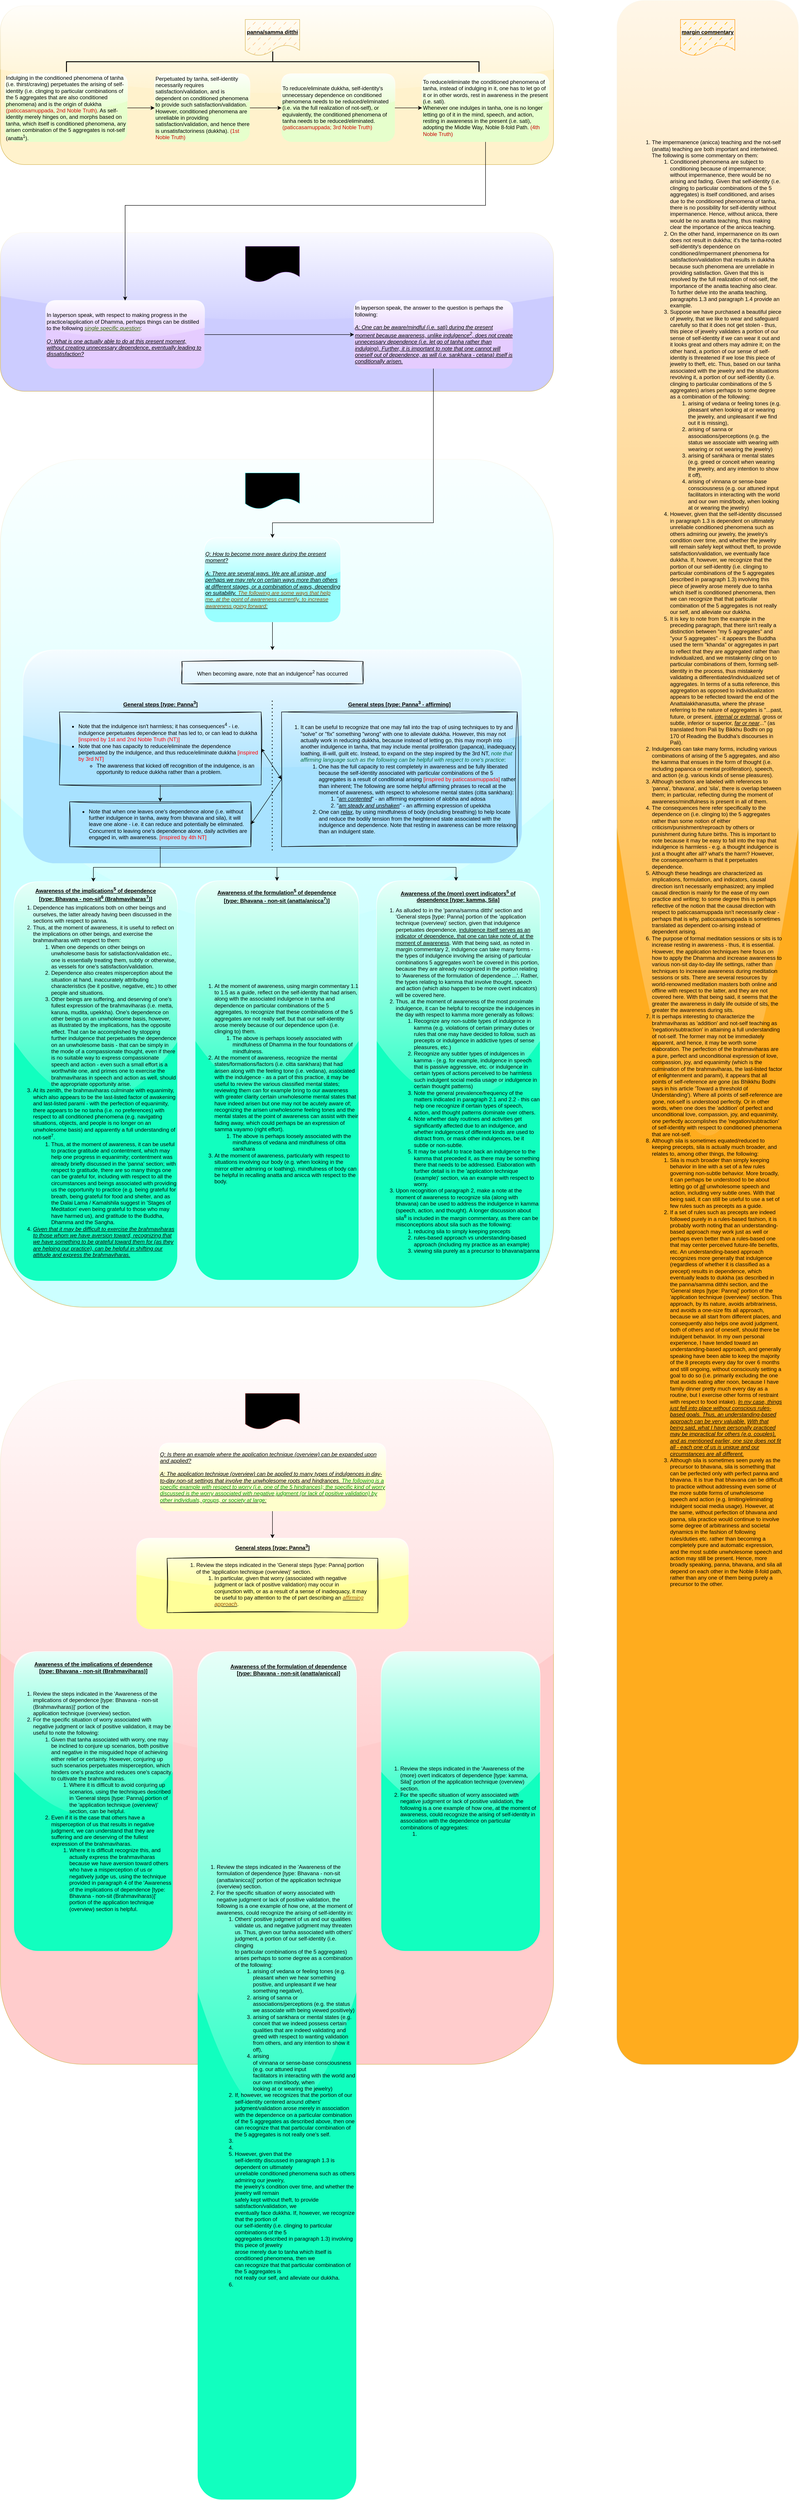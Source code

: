 <mxfile version="26.0.16">
  <diagram name="Page-1" id="TuVlbN-ZKWJk66FvhOgv">
    <mxGraphModel dx="1346" dy="781" grid="1" gridSize="10" guides="1" tooltips="1" connect="1" arrows="1" fold="1" page="1" pageScale="1" pageWidth="1100" pageHeight="850" math="0" shadow="0">
      <root>
        <mxCell id="0" />
        <mxCell id="1" parent="0" />
        <mxCell id="vZPkmDc1HkCrlw_ce-yA-17" value="" style="group;fillColor=#fff2cc;strokeColor=#d6b656;rounded=1;glass=1;shadow=0;container=0;" parent="1" vertex="1" connectable="0">
          <mxGeometry y="50" width="1220" height="350" as="geometry" />
        </mxCell>
        <mxCell id="dFAU1SVFYO0GLhLQqhiY-29" value="" style="strokeWidth=2;html=1;shape=mxgraph.flowchart.annotation_2;align=left;labelPosition=right;pointerEvents=1;rotation=90;" parent="1" vertex="1">
          <mxGeometry x="578.13" y="-281.87" width="45" height="910" as="geometry" />
        </mxCell>
        <mxCell id="dFAU1SVFYO0GLhLQqhiY-46" value="&lt;b&gt;&lt;u&gt;panna/samma ditthi&lt;/u&gt;&lt;/b&gt;" style="shape=document;whiteSpace=wrap;html=1;boundedLbl=1;fillColor=#FFCC99;gradientColor=none;strokeColor=#d6b656;shadow=0;fillStyle=dashed;" parent="1" vertex="1">
          <mxGeometry x="540" y="80" width="120" height="80" as="geometry" />
        </mxCell>
        <mxCell id="dFAU1SVFYO0GLhLQqhiY-47" value="" style="group;fillColor=#CCCCFF;strokeColor=#d6b656;rounded=1;glass=1;shadow=0;container=0;" parent="1" vertex="1" connectable="0">
          <mxGeometry y="550" width="1220" height="350" as="geometry" />
        </mxCell>
        <mxCell id="dFAU1SVFYO0GLhLQqhiY-51" value="&lt;div&gt;&lt;b&gt;&lt;u&gt;application (overview)&lt;/u&gt;&lt;/b&gt;&lt;/div&gt;" style="shape=document;whiteSpace=wrap;html=1;boundedLbl=1;fillColor=light-dark(#E5CCFF,#5E3206);gradientColor=none;strokeColor=light-dark(#CC99FF,#6D5100);shadow=0;fillStyle=dashed;" parent="1" vertex="1">
          <mxGeometry x="540" y="580" width="120" height="80" as="geometry" />
        </mxCell>
        <mxCell id="dFAU1SVFYO0GLhLQqhiY-60" style="edgeStyle=orthogonalEdgeStyle;rounded=0;orthogonalLoop=1;jettySize=auto;html=1;entryX=0;entryY=0.5;entryDx=0;entryDy=0;" parent="1" source="dFAU1SVFYO0GLhLQqhiY-52" target="dFAU1SVFYO0GLhLQqhiY-53" edge="1">
          <mxGeometry relative="1" as="geometry" />
        </mxCell>
        <mxCell id="dFAU1SVFYO0GLhLQqhiY-52" value="&lt;div&gt;In layperson speak, with respect to making progress in the practice/application of Dhamma, perhaps things can be distilled to the following &lt;span style=&quot;color: rgb(51, 102, 0);&quot;&gt;&lt;u&gt;&lt;i&gt;single specific question&lt;/i&gt;&lt;/u&gt;&lt;/span&gt;: &lt;br&gt;&lt;/div&gt;&lt;div&gt;&lt;br&gt;&lt;/div&gt;&lt;u&gt;&lt;i&gt;Q: What is one actually able to do at this present moment, without creating unnecessary dependence, eventually leading to dissatisfaction?&lt;/i&gt;&lt;/u&gt;" style="rounded=1;whiteSpace=wrap;html=1;align=left;fillColor=light-dark(#E5CCFF,var(--ge-dark-color, #121212));glass=1;dashed=1;dashPattern=12 12;strokeColor=none;" parent="1" vertex="1">
          <mxGeometry x="100" y="700" width="350" height="150" as="geometry" />
        </mxCell>
        <mxCell id="dFAU1SVFYO0GLhLQqhiY-53" value="&lt;div&gt;In layperson speak, the answer to the question is perhaps the following: &lt;br&gt;&lt;/div&gt;&lt;div&gt;&lt;br&gt;&lt;/div&gt;&lt;u&gt;&lt;i&gt;A: One can be aware/mindful (i.e. sati) during the present moment because awareness, unlike indulgence&lt;sup&gt;2&lt;/sup&gt;, does not create unnecessary dependence (i.e. let go of tanha rather than indulging). Further, it is important to note that one cannot will oneself out of dependence, as will (i.e. sankhara - cetana) itself is conditionally arisen. &lt;br&gt;&lt;/i&gt;&lt;/u&gt;" style="rounded=1;whiteSpace=wrap;html=1;align=left;fillColor=light-dark(#E5CCFF,var(--ge-dark-color, #121212));glass=1;dashed=1;dashPattern=12 12;strokeColor=none;" parent="1" vertex="1">
          <mxGeometry x="780" y="700" width="350" height="150" as="geometry" />
        </mxCell>
        <mxCell id="dFAU1SVFYO0GLhLQqhiY-114" value="&#xa;&#xa;&#xa;&#xa;&#xa;&#xa;&#xa;&#xa;&#xa;" style="group;fillColor=#FFAC1E;strokeColor=#d6b656;rounded=1;glass=1;shadow=0;container=0;align=left;whiteSpace=wrap;" parent="1" vertex="1" connectable="0">
          <mxGeometry x="1360" y="38" width="400" height="4552" as="geometry" />
        </mxCell>
        <mxCell id="dFAU1SVFYO0GLhLQqhiY-115" value="&lt;b&gt;&lt;u&gt;margin commentary&lt;/u&gt;&lt;/b&gt;" style="shape=document;whiteSpace=wrap;html=1;boundedLbl=1;fillColor=#FFBC05;gradientColor=none;strokeColor=#FF9307;shadow=0;fillStyle=dashed;" parent="1" vertex="1">
          <mxGeometry x="1500" y="80" width="120" height="80" as="geometry" />
        </mxCell>
        <mxCell id="dFAU1SVFYO0GLhLQqhiY-116" value="&lt;ol&gt;&lt;li&gt;The impermanence (anicca) teaching and the not-self (anatta) teaching are both important and intertwined. The following is some commentary on them:&lt;/li&gt;&lt;ol&gt;&lt;li&gt;Conditioned phenomena are subject to conditioning because of impermanence; without impermanence, there would be no arising and fading. Given that self-identity (i.e. clinging to particular combinations of the 5 aggregates) is itself conditioned, and arises due to the conditioned phenomena of tanha, there is no possibility for self-identity without impermanence. Hence, without anicca, there would be no anatta teaching, thus making clear the importance of the anicca teaching.&amp;nbsp;&lt;/li&gt;&lt;li&gt;On the other hand, impermanence on its own does not result in dukkha; it&#39;s the tanha-rooted self-identity&#39;s dependence on conditioned/impermanent phenomena for satisfaction/validation that results in dukkha because such phenomena are unreliable in providing satisfaction. Given that this is resolved by the full realization of not-self, the importance of the anatta teaching also clear. To further delve into the anatta teaching, paragraphs 1.3 and paragraph 1.4 provide an example.&lt;/li&gt;&lt;li&gt;Suppose we have purchased a beautiful piece of jewelry, that we like to wear and safeguard carefully so that it does not get stolen - thus, this piece of jewelry validates a portion of our sense of self-identity if we can wear it out and it looks great and others may admire it; on the other hand, a portion of our sense of self-identity is threatened if we lose this piece of jewelry to theft, etc. Thus, based on our tanha associated with the jewelry and the situations revolving it, a portion of our self-identity (i.e. clinging to particular combinations of the 5 aggregates) arises perhaps to some degree as a combination of the following:&amp;nbsp;&lt;/li&gt;&lt;ol&gt;&lt;li&gt;arising of vedana or feeling tones (e.g. pleasant when looking at or wearing the jewelry, and unpleasant if we find out it is missing),&amp;nbsp;&lt;/li&gt;&lt;li&gt;arising of sanna or associations/perceptions (e.g. the status we associate with wearing with wearing or not wearing the jewelry)&lt;/li&gt;&lt;li&gt;arising of sankhara or mental states (e.g. greed or conceit when wearing the jewelry, and any intention to show it off),&amp;nbsp;&lt;/li&gt;&lt;li&gt;arising of vinnana or sense-base consciousness (e.g. our attuned input facilitators in interacting with the world and our own mind/body, when looking at or wearing the jewelry)&amp;nbsp;&lt;/li&gt;&lt;/ol&gt;&lt;li&gt;However, given that the self-identity discussed in paragraph 1.3 is dependent on ultimately unreliable conditioned phenomena such as others admiring our jewelry, the jewelry&#39;s condition over time, and whether the jewelry will remain safely kept without theft, to provide satisfaction/validation, we eventually face dukkha. If, however, we recognize that the portion of our self-identity (i.e. clinging to particular combinations of the 5 aggregates described in paragraph 1.3) involving this piece of jewelry arose merely due to tanha which itself is conditioned phenomena, then we can recognize that that particular combination of the 5 aggregates is not really our self, and alleviate our dukkha. &lt;br&gt;&lt;/li&gt;&lt;li&gt;It is key to note from the example in the preceding paragraph, that there isn&#39;t really a distinction between &quot;my 5 aggregates&quot; and &quot;your 5 aggregates&quot; - it appears the Buddha used the term &quot;khanda&quot; or aggregates in part to reflect that they are aggregated rather than individualized, and we mistakenly cling on to particular combinations of them, forming self-identity in the process, thus mistakenly validating a differentiated/individualized set of aggregates. In terms of a sutta reference, this aggregation as opposed to individualization appears to be reflected toward the end of the Anattalakkhanasutta, where the phrase referring to the nature of aggregates is &quot;...past, future, or present, &lt;u&gt;&lt;i&gt;internal or external&lt;/i&gt;&lt;/u&gt;, gross or subtle, inferior or superior, &lt;u&gt;&lt;i&gt;far or near&lt;/i&gt;&lt;/u&gt;...&quot; (as translated from Pali by Bikkhu Bodhi on pg 170 of Reading the Buddha&#39;s discourses in Pali).&amp;nbsp; &lt;span style=&quot;color: rgb(255, 51, 51);&quot;&gt;&lt;br&gt;&lt;/span&gt;&lt;/li&gt;&lt;/ol&gt;&lt;li&gt;Indulgences can take many forms, including various combinations of arising of the 5 aggregates, and also the kamma that ensues in the form of thought (i.e. including papanca or mental proliferation), speech, and action (e.g. various kinds of sense pleasures). &amp;nbsp; &lt;br&gt;&lt;/li&gt;&lt;li&gt;Although sections are labeled with references to &#39;panna&#39;, &#39;bhavana&#39;, and &#39;sila&#39;, there is overlap between them; in particular, reflecting during the moment of awareness/mindfulness is present in all of them. &lt;br&gt;&lt;/li&gt;&lt;li&gt;The consequences here refer specifically to the dependence on (i.e. clinging to) the 5 aggregates rather than some notion of either criticism/punishment/reproach by others or punishment during future births. This is important to note because it may be easy to fall into the trap that indulgence is harmless - e.g. a thought indulgence is just a thought after all? what&#39;s the harm? However, the consequence/harm is that it perpetuates dependence.&lt;/li&gt;&lt;li&gt;Although these headings are characterized as implications, formulation, and indicators, causal direction isn&#39;t necessarily emphasized; any implied causal direction is mainly for the ease of my own practice and writing; to some degree this is perhaps reflective of the notion that the causal direction with respect to paticcasamuppada isn&#39;t necessarily clear - perhaps that is why,&amp;nbsp;paticcasamuppada is sometimes translated as dependent co-arising instead of dependent arising. &amp;nbsp; &lt;br&gt;&lt;/li&gt;&lt;li&gt;The purpose of formal meditation sessions or sits is to increase resting in awareness - thus, it is essential. However, the application techniques here focus on how to apply the Dhamma and increase awareness to various non-sit day-to-day life settings, rather than techniques to increase awareness during meditation sessions or sits. There are several resources by world-renowned meditation masters both online and offline with respect to the latter, and they are not covered here. With that being said, it seems that the greater the awareness in daily life outside of sits, the greater the awareness during sits.&lt;/li&gt;&lt;li&gt;It is perhaps interesting to characterize the brahmaviharas as &#39;addition&#39; and not-self teaching as &#39;negation/subtraction&#39; in attaining a full understanding of not-self. The former may not be immediately apparent, and hence, it may be worth some elaboration. The perfection of the brahmaviharas are a pure, perfect and unconditional expression of love, compassion, joy, and equanimity (which is the culmination of the brahmaviharas, the last-listed factor of enlightenment and parami), it appears that all points of self-reference are gone (as Bhikkhu Bodhi says in his article &#39;Toward a threshold of Understanding&#39;). Where all points of self-reference are gone, not-self is understood perfectly. Or in other words, when one does the &#39;addition&#39; of perfect and unconditional love, compassion, joy, and equanimity, one perfectly accomplishes the &#39;negation/subtraction&#39; of self-identity with respect to conditioned phenomena that are not-self.&lt;/li&gt;&lt;li&gt;Although sila is sometimes equated/reduced to keeping precepts, sila is actually much broader, and relates to, among other things, the following:&lt;/li&gt;&lt;ol&gt;&lt;li&gt;Sila is much broader than simply keeping behavior in line with a set of a few rules governing non-subtle behavior. More broadly, it can perhaps be understood to be about letting go of &lt;u&gt;&lt;i&gt;all&lt;/i&gt;&lt;/u&gt; unwholesome speech and action, including very subtle ones. With that being said, it can still be useful to use a set of few rules such as precepts as a guide.&lt;/li&gt;&lt;li&gt;If a set of rules such as precepts are indeed followed purely in a rules-based fashion, it is probably worth noting that an understanding-based approach may work just as well or perhaps even better than a rules-based one that may center perceived future-life benefits, etc. An understanding-based approach recognizes more generally that indulgence (regardless of whether it is classified as a precept) results in dependence, which eventually leads to dukkha (as described in the panna/samma dithhi section, and the &#39;General steps [type: Panna]&#39; portion of the &#39;application technique (overview)&#39; section. This approach, by its nature, avoids arbitrariness, and avoids a one-size fits all approach, because we all start from different places, and consequently also helps one avoid judgment, both of others and of oneself, should there be indulgent behavior. In my own personal experience, I have tended toward an understanding-based approach, and generally speaking have been able to keep the majority of the 8 precepts&amp;nbsp;every day for over 6 months and still ongoing, without consciously setting a goal to do so (i.e. primarily excluding the one that avoids eating after noon, because I have family dinner pretty much every day as a routine, but I exercise other forms of restraint with respect to food intake). &lt;u&gt;&lt;i&gt;In my case, things just fell into place without conscious rules-based goals. Thus, an understanding-based approach can be very valuable.&lt;/i&gt;&lt;/u&gt; &lt;u&gt;&lt;i&gt;With that being said, what I have personally practiced may be impractical for others (e.g. couples), and as mentioned earlier, one size does not fit all - each one of us is unique and our circumstances are all different.&lt;/i&gt;&lt;/u&gt; &lt;br&gt;&lt;/li&gt;&lt;li&gt;Although sila is sometimes seen purely as the precursor to bhavana, sila is something that can be perfected only with perfect panna and bhavana. It is true that bhavana can be difficult to practice without addressing even some of the more subtle forms of unwholesome speech and action (e.g. limiting/eliminating indulgent social media usage). However, at the same, without perfection of bhavana and panna, sila practice would continue to involve some degree of arbitrariness and societal dynamics in the fashion of following rules/duties etc. rather than becoming a completely pure and automatic expression, and the most subtle unwholesome speech and action may still be present. Hence, more broadly speaking, panna, bhavana, and sila all depend on each other in the Noble 8-fold path, rather than any one of them being purely a precursor to the other.&lt;/li&gt;&lt;/ol&gt;&lt;/ol&gt;" style="text;html=1;align=left;verticalAlign=middle;whiteSpace=wrap;rounded=0;" parent="1" vertex="1">
          <mxGeometry x="1395" y="171" width="330" height="3539" as="geometry" />
        </mxCell>
        <mxCell id="dFAU1SVFYO0GLhLQqhiY-117" value="" style="group" parent="1" vertex="1" connectable="0">
          <mxGeometry y="1050" width="1220" height="1870" as="geometry" />
        </mxCell>
        <mxCell id="dFAU1SVFYO0GLhLQqhiY-61" value="" style="group;fillColor=#CCFFFF;strokeColor=#d6b656;rounded=1;glass=1;shadow=0;container=0;" parent="dFAU1SVFYO0GLhLQqhiY-117" vertex="1" connectable="0">
          <mxGeometry width="1220" height="1870.0" as="geometry" />
        </mxCell>
        <mxCell id="dFAU1SVFYO0GLhLQqhiY-62" value="&lt;div&gt;&lt;b&gt;&lt;u&gt;application technique (overview)&lt;/u&gt;&lt;/b&gt;&lt;/div&gt;" style="shape=document;whiteSpace=wrap;html=1;boundedLbl=1;fillColor=light-dark(#99FFFF,#5E3206);gradientColor=none;strokeColor=light-dark(#66FFFF,#6D5100);shadow=0;fillStyle=dashed;" parent="dFAU1SVFYO0GLhLQqhiY-117" vertex="1">
          <mxGeometry x="540" y="30" width="120" height="80" as="geometry" />
        </mxCell>
        <mxCell id="dFAU1SVFYO0GLhLQqhiY-76" value="&lt;div&gt;&lt;u&gt;&lt;i&gt;Q: How to become more aware during the present moment?&lt;/i&gt;&lt;/u&gt;&lt;/div&gt;&lt;div&gt;&lt;br&gt;&lt;/div&gt;&lt;u&gt;&lt;i&gt;A: There are several ways. We are all unique, and perhaps we may rely on certain ways more than others at different stages, or a combination of ways, depending on suitability. &lt;span style=&quot;color: rgb(153, 76, 0);&quot;&gt;The following are some ways that help me, at the point of awareness currently, to increase awareness going forward:&lt;/span&gt;&lt;/i&gt;&lt;/u&gt;" style="rounded=1;whiteSpace=wrap;html=1;align=left;fillColor=light-dark(#99FFFF,var(--ge-dark-color, #121212));glass=1;dashed=1;dashPattern=12 12;strokeColor=none;" parent="dFAU1SVFYO0GLhLQqhiY-117" vertex="1">
          <mxGeometry x="450" y="173.377" width="300" height="185.762" as="geometry" />
        </mxCell>
        <mxCell id="dFAU1SVFYO0GLhLQqhiY-108" value="" style="group" parent="dFAU1SVFYO0GLhLQqhiY-117" vertex="1" connectable="0">
          <mxGeometry x="430" y="930" width="360" height="880" as="geometry" />
        </mxCell>
        <mxCell id="dFAU1SVFYO0GLhLQqhiY-109" value="&lt;div&gt;&lt;br&gt;&lt;ol&gt;&lt;li&gt;At the moment of awareness, using margin commentary 1.1 to 1.5 as a guide, reflect on the self-identity that had arisen, along with the associated indulgence in tanha and dependence on particular combinations of the 5 aggregates, to recognize that these combinations of the 5 aggregates are not really self, but that our self-identity arose merely because of our dependence upon (i.e. clinging to) them.&lt;/li&gt;&lt;ol&gt;&lt;li&gt;The above is perhaps loosely associated with mindfulness of Dhamma in the four foundations of mindfulness.&lt;/li&gt;&lt;/ol&gt;&lt;li&gt;At the moment of awareness, recognize the mental states/formations/factors (i.e. citta sankhara) that had arisen along with the feeling tone (i.e. vedana), associated with the indulgence - as a part of this practice, it may be useful to review the various classified mental states; reviewing them can for example bring to our awareness with greater clarity certain unwholesome mental states that have indeed arisen but one may not be acutely aware of; recognizing the arisen unwholesome feeling tones and the mental states at the point of awareness can assist with their fading away, which could perhaps be an expression of samma vayamo (right effort).&amp;nbsp;&lt;/li&gt;&lt;ol&gt;&lt;li&gt;The above is perhaps loosely associated with the mindfulness of vedana and mindfulness of citta sankhara&lt;/li&gt;&lt;/ol&gt;&lt;li&gt;At the moment of awareness, particularly with respect to situations involving our body (e.g. when looking in the mirror either admiring or loathing), mindfulness of body can be helpful in recalling anatta and anicca with respect to the body.&lt;/li&gt;&lt;/ol&gt;&lt;/div&gt;" style="rounded=1;whiteSpace=wrap;html=1;align=left;fillColor=light-dark(#11FFBF,var(--ge-dark-color, #121212));glass=1;dashed=1;dashPattern=12 12;strokeColor=none;" parent="dFAU1SVFYO0GLhLQqhiY-108" vertex="1">
          <mxGeometry width="360.0" height="880" as="geometry" />
        </mxCell>
        <mxCell id="dFAU1SVFYO0GLhLQqhiY-110" value="&lt;div align=&quot;center&quot;&gt;&lt;b&gt;&lt;u&gt;Awareness of the formulation&lt;sup&gt;5&lt;/sup&gt; of dependence&lt;/u&gt;&lt;/b&gt;&lt;/div&gt;&lt;div align=&quot;center&quot;&gt;&lt;b&gt;&lt;u&gt;[&lt;i&gt;type&lt;/i&gt;: Bhavana - non-sit (anatta/anicca&lt;sup&gt;7&lt;/sup&gt;)]&lt;/u&gt;&lt;/b&gt;&lt;/div&gt;" style="text;html=1;align=center;verticalAlign=middle;whiteSpace=wrap;rounded=0;" parent="dFAU1SVFYO0GLhLQqhiY-108" vertex="1">
          <mxGeometry x="43.418" width="273.155" height="66.0" as="geometry" />
        </mxCell>
        <mxCell id="dFAU1SVFYO0GLhLQqhiY-98" style="edgeStyle=orthogonalEdgeStyle;rounded=0;orthogonalLoop=1;jettySize=auto;html=1;entryX=0.5;entryY=0;entryDx=0;entryDy=0;" parent="dFAU1SVFYO0GLhLQqhiY-117" source="dFAU1SVFYO0GLhLQqhiY-76" target="dFAU1SVFYO0GLhLQqhiY-81" edge="1">
          <mxGeometry relative="1" as="geometry" />
        </mxCell>
        <mxCell id="dFAU1SVFYO0GLhLQqhiY-81" value="&lt;div&gt;&lt;br&gt;&lt;/div&gt;&lt;div&gt;&lt;br&gt;&lt;/div&gt;&lt;div align=&quot;center&quot;&gt;&lt;br&gt;&lt;/div&gt;&lt;div&gt;&lt;br&gt;&lt;/div&gt;&lt;div&gt;&lt;br&gt;&lt;/div&gt;" style="rounded=1;whiteSpace=wrap;html=1;align=left;fillColor=light-dark(#A8E2FF,var(--ge-dark-color, #121212));glass=1;dashed=1;dashPattern=12 12;strokeColor=none;" parent="dFAU1SVFYO0GLhLQqhiY-117" vertex="1">
          <mxGeometry x="50" y="421.06" width="1100" height="470" as="geometry" />
        </mxCell>
        <mxCell id="dFAU1SVFYO0GLhLQqhiY-93" value="&lt;div align=&quot;center&quot;&gt;When becoming aware, note that an indulgence&lt;sup&gt;2&lt;/sup&gt; has occurred&lt;/div&gt;" style="rounded=0;whiteSpace=wrap;html=1;fillColor=none;gradientColor=none;glass=0;sketch=1;curveFitting=1;jiggle=2;align=center;" parent="dFAU1SVFYO0GLhLQqhiY-117" vertex="1">
          <mxGeometry x="400" y="445.828" width="400" height="49.536" as="geometry" />
        </mxCell>
        <mxCell id="dFAU1SVFYO0GLhLQqhiY-151" style="edgeStyle=orthogonalEdgeStyle;rounded=0;orthogonalLoop=1;jettySize=auto;html=1;" parent="dFAU1SVFYO0GLhLQqhiY-117" source="dFAU1SVFYO0GLhLQqhiY-94" target="dFAU1SVFYO0GLhLQqhiY-84" edge="1">
          <mxGeometry relative="1" as="geometry">
            <Array as="points">
              <mxPoint x="353" y="900" />
              <mxPoint x="205" y="900" />
            </Array>
          </mxGeometry>
        </mxCell>
        <mxCell id="dFAU1SVFYO0GLhLQqhiY-159" style="edgeStyle=orthogonalEdgeStyle;rounded=0;orthogonalLoop=1;jettySize=auto;html=1;" parent="dFAU1SVFYO0GLhLQqhiY-117" source="dFAU1SVFYO0GLhLQqhiY-94" target="dFAU1SVFYO0GLhLQqhiY-109" edge="1">
          <mxGeometry relative="1" as="geometry">
            <Array as="points">
              <mxPoint x="353" y="900" />
              <mxPoint x="610" y="900" />
            </Array>
          </mxGeometry>
        </mxCell>
        <mxCell id="R_Yq7bSZIYQy-dywGom7-4" style="edgeStyle=orthogonalEdgeStyle;rounded=0;orthogonalLoop=1;jettySize=auto;html=1;exitX=0.5;exitY=1;exitDx=0;exitDy=0;" edge="1" parent="dFAU1SVFYO0GLhLQqhiY-117" source="dFAU1SVFYO0GLhLQqhiY-94" target="R_Yq7bSZIYQy-dywGom7-2">
          <mxGeometry relative="1" as="geometry">
            <Array as="points">
              <mxPoint x="353" y="900" />
              <mxPoint x="1005" y="900" />
            </Array>
          </mxGeometry>
        </mxCell>
        <mxCell id="dFAU1SVFYO0GLhLQqhiY-94" value="&lt;div align=&quot;left&quot;&gt;&lt;ul&gt;&lt;li&gt;Note that when one leaves one&#39;s dependence alone (i.e. without further indulgence in tanha, away from bhavana and sila), it will leave one alone - i.e. it can reduce and potentially be eliminated. Concurrent to leaving one&#39;s dependence alone, daily activities are engaged in, with awareness. &lt;span style=&quot;color: rgb(255, 0, 0);&quot;&gt;[inspired by 4th NT]&lt;/span&gt;&lt;/li&gt;&lt;/ul&gt;&lt;/div&gt;" style="rounded=0;whiteSpace=wrap;html=1;align=left;fillColor=none;sketch=1;curveFitting=1;jiggle=2;" parent="dFAU1SVFYO0GLhLQqhiY-117" vertex="1">
          <mxGeometry x="152.5" y="755.43" width="400" height="99.073" as="geometry" />
        </mxCell>
        <mxCell id="dFAU1SVFYO0GLhLQqhiY-97" value="&lt;u&gt;&lt;b&gt;General steps [&lt;i&gt;type&lt;/i&gt;: &lt;/b&gt;&lt;/u&gt;&lt;u&gt;&lt;b&gt;Panna&lt;sup&gt;3&lt;/sup&gt;] &lt;/b&gt;&lt;/u&gt;" style="text;html=1;align=center;verticalAlign=middle;whiteSpace=wrap;rounded=0;" parent="dFAU1SVFYO0GLhLQqhiY-117" vertex="1">
          <mxGeometry x="222.5" y="520.132" width="260" height="37.152" as="geometry" />
        </mxCell>
        <mxCell id="dFAU1SVFYO0GLhLQqhiY-147" value="" style="edgeStyle=orthogonalEdgeStyle;rounded=0;orthogonalLoop=1;jettySize=auto;html=1;" parent="dFAU1SVFYO0GLhLQqhiY-117" source="dFAU1SVFYO0GLhLQqhiY-144" target="dFAU1SVFYO0GLhLQqhiY-94" edge="1">
          <mxGeometry relative="1" as="geometry" />
        </mxCell>
        <mxCell id="dFAU1SVFYO0GLhLQqhiY-144" value="&lt;ul&gt;&lt;li&gt;Note that the indulgence isn&#39;t harmless; it has consequences&lt;sup&gt;4&lt;/sup&gt; - i.e. indulgence perpetuates dependence that has led to, or can lead to dukkha &lt;span style=&quot;color: rgb(255, 0, 0);&quot;&gt;[inspired by 1st and 2nd Noble Truth (NT)]&lt;/span&gt; &lt;/li&gt;&lt;li&gt;Note that one has capacity to reduce/eliminate the dependence perpetuated by the indulgence, and thus reduce/eliminate dukkha &lt;span style=&quot;color: rgb(255, 0, 0);&quot;&gt;[inspired by 3rd NT]&lt;/span&gt;&lt;/li&gt;&lt;ul&gt;&lt;li&gt;&lt;span style=&quot;color: rgb(255, 0, 0);&quot;&gt;&lt;/span&gt;The awareness that kicked off recognition of the indulgence, is an opportunity to reduce dukkha rather than a problem.&lt;/li&gt;&lt;/ul&gt;&lt;/ul&gt;" style="rounded=0;whiteSpace=wrap;html=1;fillColor=none;gradientColor=none;glass=0;sketch=1;curveFitting=1;jiggle=2;align=left;" parent="dFAU1SVFYO0GLhLQqhiY-117" vertex="1">
          <mxGeometry x="130" y="557.285" width="445" height="160.993" as="geometry" />
        </mxCell>
        <mxCell id="dFAU1SVFYO0GLhLQqhiY-145" value="" style="endArrow=none;dashed=1;html=1;dashPattern=1 3;strokeWidth=2;rounded=0;" parent="dFAU1SVFYO0GLhLQqhiY-117" edge="1">
          <mxGeometry width="50" height="50" relative="1" as="geometry">
            <mxPoint x="599.5" y="532.517" as="sourcePoint" />
            <mxPoint x="599.5" y="866.887" as="targetPoint" />
          </mxGeometry>
        </mxCell>
        <mxCell id="dFAU1SVFYO0GLhLQqhiY-148" value="&lt;u&gt;&lt;b&gt;General steps [&lt;i&gt;type&lt;/i&gt;: &lt;/b&gt;&lt;/u&gt;&lt;u&gt;&lt;b&gt;Panna&lt;sup&gt;3&lt;/sup&gt; - affirming] &lt;/b&gt;&lt;/u&gt;" style="text;html=1;align=center;verticalAlign=middle;whiteSpace=wrap;rounded=0;" parent="dFAU1SVFYO0GLhLQqhiY-117" vertex="1">
          <mxGeometry x="750" y="520.132" width="260" height="37.152" as="geometry" />
        </mxCell>
        <mxCell id="dFAU1SVFYO0GLhLQqhiY-149" value="&lt;ol&gt;&lt;li&gt;It can be useful to recognize that one may fall into the trap of using techniques to try and &quot;solve&quot; or &quot;fix&quot; something &quot;wrong&quot; with one to alleviate dukkha. However, this may not actually work in reducing dukkha, because instead of letting go, this may morph into another indulgence in tanha, that may include mental proliferation (papanca), inadequacy, loathing, ill-will, guilt etc. Instead, to expand on the step inspired by the 3rd NT, &lt;span style=&quot;color: rgb(0, 102, 51);&quot;&gt;&lt;i&gt;note that affirming language such as the following can be helpful with respect to one&#39;s practice&lt;/i&gt;&lt;/span&gt;:&lt;/li&gt;&lt;ol&gt;&lt;li&gt;One has the full capacity to rest completely in awareness and be fully liberated because the self-identity associated with particular combinations of the 5 aggregates is a result of conditional arising &lt;span style=&quot;color: rgb(255, 0, 0);&quot;&gt;[inspired by paticcasamuppada]&lt;/span&gt; rather than inherent; The following are some helpful affirming phrases to recall at the moment of awareness, with respect to wholesome mental states (citta sankhara):&lt;/li&gt;&lt;ol&gt;&lt;li&gt;&quot;&lt;u&gt;&lt;i&gt;am contented&lt;/i&gt;&lt;/u&gt;&quot; - an affirming expression of alobha and adosa&lt;/li&gt;&lt;li&gt;&quot;&lt;u&gt;&lt;i&gt;am steady and unshaken&lt;/i&gt;&lt;/u&gt;&quot; - an affirming expression of upekkha&lt;/li&gt;&lt;/ol&gt;&lt;li&gt;One can &lt;u&gt;&lt;i&gt;relax&lt;/i&gt;&lt;/u&gt;, by using mindfulness of body (including breathing) to help locate and reduce the bodily tension from the heightened state associated with the indulgence and dependence. Note that resting in awareness can be more relaxing than an indulgent state.&lt;/li&gt;&lt;/ol&gt;&lt;/ol&gt;" style="rounded=0;whiteSpace=wrap;html=1;align=left;fillColor=none;sketch=1;curveFitting=1;jiggle=2;" parent="dFAU1SVFYO0GLhLQqhiY-117" vertex="1">
          <mxGeometry x="620" y="557.285" width="520" height="297.219" as="geometry" />
        </mxCell>
        <mxCell id="dFAU1SVFYO0GLhLQqhiY-154" value="" style="endArrow=classic;startArrow=classic;html=1;rounded=0;exitX=1;exitY=0.5;exitDx=0;exitDy=0;entryX=0;entryY=0.5;entryDx=0;entryDy=0;" parent="dFAU1SVFYO0GLhLQqhiY-117" source="dFAU1SVFYO0GLhLQqhiY-144" target="dFAU1SVFYO0GLhLQqhiY-149" edge="1">
          <mxGeometry width="50" height="50" relative="1" as="geometry">
            <mxPoint x="630" y="804.967" as="sourcePoint" />
            <mxPoint x="680" y="743.046" as="targetPoint" />
          </mxGeometry>
        </mxCell>
        <mxCell id="dFAU1SVFYO0GLhLQqhiY-157" value="" style="endArrow=classic;html=1;rounded=0;entryX=1;entryY=0.5;entryDx=0;entryDy=0;exitX=0;exitY=0.5;exitDx=0;exitDy=0;" parent="dFAU1SVFYO0GLhLQqhiY-117" source="dFAU1SVFYO0GLhLQqhiY-149" target="dFAU1SVFYO0GLhLQqhiY-94" edge="1">
          <mxGeometry width="50" height="50" relative="1" as="geometry">
            <mxPoint x="630" y="804.967" as="sourcePoint" />
            <mxPoint x="680" y="743.046" as="targetPoint" />
          </mxGeometry>
        </mxCell>
        <mxCell id="dFAU1SVFYO0GLhLQqhiY-84" value="&lt;div&gt;&lt;ol&gt;&lt;li&gt;Dependence has implications both on other beings and ourselves, the latter already having been discussed in the sections with respect to panna. &lt;br&gt;&lt;/li&gt;&lt;li&gt;Thus, at the moment of awareness, it is useful to reflect on the implications on other beings, and exercise the brahmaviharas with respect to them:&lt;/li&gt;&lt;ol&gt;&lt;li&gt;When one depends on other beings on unwholesome basis for satisfaction/validation etc., one is essentially treating them, subtly or otherwise, as vessels for one&#39;s satisfaction/validation.&lt;/li&gt;&lt;li&gt;Dependence also creates misperception about the situation at hand, inaccurately attributing characteristics (be it positive, negative, etc.) to other people and situations.&lt;/li&gt;&lt;li&gt;Other beings are suffering, and deserving of one&#39;s fullest expression of the brahmaviharas (i.e. metta, karuna, mudita, upekkha). One&#39;s dependence on other beings on an unwholesome basis, however, as illustrated by the implications, has the opposite effect. That can be accomplished by stopping further indulgence that perpetuates the dependence on an unwholesome basis - that can be simply in the mode of a compassionate thought, even if there is no suitable way to express compassionate speech and action - even such a small effort is a worthwhile one, and primes one to exercise the brahmaviharas in speech and action as well, should the appropriate opportunity arise.&lt;/li&gt;&lt;/ol&gt;&lt;li&gt;At its zenith, the brahmaviharas culminate with equanimity, which also appears to be the last-listed factor of awakening and last-listed parami - with the perfection of equanimity, there appears to be no tanha (i.e. no preferences) with respect to all conditioned phenomena (e.g. navigating situations, objects, and people is no longer on an unwholesome basis) and apparently a full understanding of not-self&lt;sup&gt;7&lt;/sup&gt;.&amp;nbsp;&lt;/li&gt;&lt;ol&gt;&lt;li&gt;Thus, at the moment of awareness, it can be useful to practice gratitude and contentment, which may help one progress in equanimity; contentment was already briefly discussed in the &#39;panna&#39; section; with respect to gratitude, there are so many things one can be grateful for, including with respect to all the circumstances and beings associated with providing us the opportunity to practice (e.g. being grateful for &lt;br&gt;breath, being grateful for food and shelter, and as the Dalai Lama / Kamalshila suggest in &#39;Stages of Meditation&#39; even being grateful to those who may have harmed us), and gratitude to the Buddha, Dhamma and the Sangha.&lt;/li&gt;&lt;/ol&gt;&lt;li&gt;&lt;u&gt;&lt;i&gt;Given that it may be difficult to exercise the brahmaviharas to those whom we have aversion toward, recognizing that we have something to be grateful toward them for (as they are helping our practice), can be helpful in shifting our attitude and express the brahmaviharas.&lt;/i&gt;&lt;/u&gt; &lt;br&gt;&lt;/li&gt;&lt;/ol&gt;&lt;/div&gt;" style="rounded=1;whiteSpace=wrap;html=1;align=left;fillColor=light-dark(#11FFBF,var(--ge-dark-color, #121212));glass=1;dashed=1;dashPattern=12 12;strokeColor=none;" parent="dFAU1SVFYO0GLhLQqhiY-117" vertex="1">
          <mxGeometry x="30" y="932" width="360" height="880" as="geometry" />
        </mxCell>
        <mxCell id="dFAU1SVFYO0GLhLQqhiY-105" value="&lt;div align=&quot;center&quot;&gt;&lt;b&gt;&lt;u&gt;Awareness of the implications&lt;sup&gt;5&lt;/sup&gt; of dependence&lt;/u&gt;&lt;/b&gt;&lt;/div&gt;&lt;div align=&quot;center&quot;&gt;&lt;b&gt;&lt;u&gt;[&lt;i&gt;type&lt;/i&gt;: Bhavana - non-sit&lt;sup&gt;6&lt;/sup&gt; (Brahmaviharas&lt;sup&gt;7&lt;/sup&gt;)]&lt;/u&gt;&lt;/b&gt;&lt;/div&gt;" style="text;html=1;align=center;verticalAlign=middle;whiteSpace=wrap;rounded=0;" parent="dFAU1SVFYO0GLhLQqhiY-117" vertex="1">
          <mxGeometry x="57.81" y="928.807" width="304.38" height="61.193" as="geometry" />
        </mxCell>
        <mxCell id="R_Yq7bSZIYQy-dywGom7-1" value="" style="group" vertex="1" connectable="0" parent="dFAU1SVFYO0GLhLQqhiY-117">
          <mxGeometry x="830" y="930" width="360" height="880" as="geometry" />
        </mxCell>
        <mxCell id="R_Yq7bSZIYQy-dywGom7-2" value="&lt;ol&gt;&lt;li&gt;As alluded to in the &#39;panna/samma ditthi&#39; section and &#39;General steps [type: Panna] portion of the &#39;application technique (overview)&#39; section, given that indulgence perpetuates dependence, &lt;u&gt;indulgence itself serves as an indicator of dependence, that one can take note of, at the moment of awareness&lt;/u&gt;. With that being said, as noted in margin commentary 2, indulgence can take many forms - the types of indulgence involving the arising of particular combinations 5 aggregates won&#39;t be covered in this portion, because they are already recognized in the portion relating to &#39;Awareness of the formulation of dependence ...&#39;. Rather, the types relating to kamma that involve thought, speech and action (which also happen to be more overt indicators) will be covered here.&lt;/li&gt;&lt;li&gt;Thus, at the moment of awareness of the most proximate indulgence, it can be helpful to recognize the indulgences in the day with respect to kamma more generally as follows:&lt;/li&gt;&lt;ol&gt;&lt;li&gt;Recognize any non-subtle types of indulgence in kamma (e.g. violations of certain primary duties or rules that one may have decided to follow, such as precepts or indulgence in addictive types of sense pleasures, etc.)&lt;/li&gt;&lt;li&gt;Recognize any subtler types of indulgences in kamma - (e.g. for example, indulgence in speech that is passive aggressive, etc. or indulgence in certain types of actions perceived to be harmless such indulgent social media usage or indulgence in certain thought patterns) &lt;br&gt;&lt;/li&gt;&lt;li&gt;Note the general prevalence/frequency of the matters indicated in paragraph 2.1 and 2.2 - this can help one recognize if certain types of speech, action, and thought patterns dominate over others.&lt;/li&gt;&lt;li&gt;Note whether daily routines and activities get significantly affected due to an indulgence, and whether indulgences of different kinds are used to distract from, or mask other indulgences, be it subtle or non-subtle.&amp;nbsp; &lt;br&gt;&lt;/li&gt;&lt;li&gt;It may be useful to trace back an indulgence to the kamma that preceded it, as there may be something there that needs to be addressed. Elaboration with further detail is in the &#39;application technique (example)&#39; section, via an example with respect to worry. &lt;br&gt;&lt;/li&gt;&lt;/ol&gt;&lt;li&gt;Upon recognition of paragraph 2, make a note at the moment of awareness to recognize sila (along with bhavana) can be used to address the indulgence in kamma (speech, action, and thought). A longer discussion about sila&lt;sup&gt;8&lt;/sup&gt; is included in the margin commentary, as there can be misconceptions about sila such as the following:&lt;/li&gt;&lt;ol&gt;&lt;li&gt;reducing sila to simply keeping precepts&lt;/li&gt;&lt;li&gt;rules-based approach vs understanding-based approach (including my practice as an example)&lt;/li&gt;&lt;li&gt;viewing sila purely as a precursor to bhavana/panna&lt;/li&gt;&lt;/ol&gt;&lt;/ol&gt;" style="rounded=1;whiteSpace=wrap;html=1;align=left;fillColor=light-dark(#11FFBF,var(--ge-dark-color, #121212));glass=1;dashed=1;dashPattern=12 12;strokeColor=none;" vertex="1" parent="R_Yq7bSZIYQy-dywGom7-1">
          <mxGeometry width="360.0" height="880" as="geometry" />
        </mxCell>
        <mxCell id="R_Yq7bSZIYQy-dywGom7-3" value="&lt;div align=&quot;center&quot;&gt;&lt;b&gt;&lt;u&gt;Awareness of the (more) overt indicators&lt;sup&gt;5&lt;/sup&gt; of dependence [&lt;i&gt;type&lt;/i&gt;: kamma, Sila] &lt;br&gt;&lt;/u&gt;&lt;/b&gt;&lt;/div&gt;" style="text;html=1;align=center;verticalAlign=middle;whiteSpace=wrap;rounded=0;" vertex="1" parent="R_Yq7bSZIYQy-dywGom7-1">
          <mxGeometry x="43.418" width="273.155" height="66.0" as="geometry" />
        </mxCell>
        <mxCell id="dFAU1SVFYO0GLhLQqhiY-118" value="" style="group;fillColor=none;glass=1;shadow=0;" parent="1" vertex="1" connectable="0">
          <mxGeometry y="3080" width="1220" height="2470" as="geometry" />
        </mxCell>
        <mxCell id="dFAU1SVFYO0GLhLQqhiY-119" value="" style="group;fillColor=#FFCCCC;strokeColor=#d6b656;rounded=1;glass=1;shadow=0;container=0;" parent="dFAU1SVFYO0GLhLQqhiY-118" vertex="1" connectable="0">
          <mxGeometry width="1220" height="1510" as="geometry" />
        </mxCell>
        <mxCell id="dFAU1SVFYO0GLhLQqhiY-120" value="&lt;div&gt;&lt;b&gt;&lt;u&gt;application technique (example)&lt;/u&gt;&lt;/b&gt;&lt;/div&gt;" style="shape=document;whiteSpace=wrap;html=1;boundedLbl=1;fillColor=light-dark(#FFCCCC,#5E3206);gradientColor=none;strokeColor=light-dark(#FF9999,#6D5100);shadow=0;fillStyle=dashed;" parent="dFAU1SVFYO0GLhLQqhiY-118" vertex="1">
          <mxGeometry x="540" y="30" width="120" height="80" as="geometry" />
        </mxCell>
        <mxCell id="dFAU1SVFYO0GLhLQqhiY-121" value="&lt;div&gt;&lt;u&gt;&lt;i&gt;Q: Is there an example where the application technique (overview) can be expanded upon and applied? &lt;br&gt;&lt;/i&gt;&lt;/u&gt;&lt;/div&gt;&lt;div&gt;&lt;br&gt;&lt;/div&gt;&lt;u&gt;&lt;i&gt;A: The application technique (overview) can be applied to m&lt;/i&gt;&lt;/u&gt;&lt;u&gt;&lt;i&gt;any types of indulgences in day-to-day non-sit settings&lt;/i&gt;&lt;/u&gt;&lt;u&gt;&lt;i&gt; that involve the unwholesome roots and hindrances. &lt;/i&gt;&lt;/u&gt;&lt;u&gt;&lt;i&gt;&lt;span style=&quot;color: rgb(0, 153, 0);&quot;&gt;The following is a specific example with respect to worry (i.e. one of the 5 hindrances); the specific kind of worry discussed is the worry associated with negative judgment (or lack of positive validation) by &lt;br&gt;other individuals, groups, or society at large:&lt;/span&gt;&lt;/i&gt;&lt;/u&gt;" style="rounded=1;whiteSpace=wrap;html=1;align=left;fillColor=light-dark(#FFFFCC,var(--ge-dark-color, #121212));glass=1;dashed=1;dashPattern=12 12;strokeColor=none;" parent="dFAU1SVFYO0GLhLQqhiY-118" vertex="1">
          <mxGeometry x="350" y="140" width="500" height="150" as="geometry" />
        </mxCell>
        <mxCell id="dFAU1SVFYO0GLhLQqhiY-128" value="" style="group" parent="dFAU1SVFYO0GLhLQqhiY-118" vertex="1" connectable="0">
          <mxGeometry x="30" y="600" width="350" height="660" as="geometry" />
        </mxCell>
        <mxCell id="dFAU1SVFYO0GLhLQqhiY-129" value="&lt;div&gt;&lt;ol&gt;&lt;li&gt;Review the steps indicated in the &#39;Awareness of the implications of dependence [type: Bhavana - non-sit (Brahmaviharas)]&#39; portion of the &lt;br&gt;application technique (overview) section.&lt;/li&gt;&lt;li&gt;For the specific situation of worry associated with negative judgment or lack of positive validation, it may be useful to note the following:&amp;nbsp;&lt;/li&gt;&lt;ol&gt;&lt;li&gt;Given that tanha associated with worry, one may be inclined to conjure up scenarios, both positive and negative in the misguided hope of achieving either relief or certainty. However, conjuring up such scenarios perpetuates misperception, which hinders one&#39;s practice and reduces one&#39;s capacity to cultivate the brahmaviharas. &lt;br&gt;&lt;/li&gt;&lt;ol&gt;&lt;li&gt;Where it is difficult to avoid conjuring up scenarios, using the techniques described in &#39;General steps [type: Panna] portion of the &#39;application technique (overview)&#39; section, can be helpful.&lt;/li&gt;&lt;/ol&gt;&lt;li&gt;Even if it is the case that others have a misperception of us that results in negative judgment, we can understand that they are suffering and are deserving of the fullest expression of the brahmaviharas.&lt;/li&gt;&lt;ol&gt;&lt;li&gt;Where it is difficult recognize this, and actually express the brahmaviharas because we have aversion toward others who have a misperception of us or negatively judge us, using the technique provided in paragraph 4 of the &#39;Awareness of the implications of dependence [type: Bhavana - non-sit (Brahmaviharas)]&#39; portion of the application technique (overview) section is helpful.&lt;/li&gt;&lt;/ol&gt;&lt;/ol&gt;&lt;/ol&gt;&lt;/div&gt;" style="rounded=1;whiteSpace=wrap;html=1;align=left;fillColor=light-dark(#11FFBF,var(--ge-dark-color, #121212));glass=1;dashed=1;dashPattern=12 12;strokeColor=none;" parent="dFAU1SVFYO0GLhLQqhiY-128" vertex="1">
          <mxGeometry width="350" height="660" as="geometry" />
        </mxCell>
        <mxCell id="dFAU1SVFYO0GLhLQqhiY-130" value="&lt;div align=&quot;center&quot;&gt;&lt;b&gt;&lt;u&gt;Awareness of the implications of dependence&lt;/u&gt;&lt;/b&gt;&lt;/div&gt;&lt;div align=&quot;center&quot;&gt;&lt;b&gt;&lt;u&gt;[&lt;i&gt;type&lt;/i&gt;: Bhavana - non-sit (Brahmaviharas)]&lt;/u&gt;&lt;/b&gt;&lt;/div&gt;" style="text;html=1;align=center;verticalAlign=middle;whiteSpace=wrap;rounded=0;" parent="dFAU1SVFYO0GLhLQqhiY-128" vertex="1">
          <mxGeometry x="29.167" width="291.667" height="70" as="geometry" />
        </mxCell>
        <mxCell id="dFAU1SVFYO0GLhLQqhiY-135" style="edgeStyle=orthogonalEdgeStyle;rounded=0;orthogonalLoop=1;jettySize=auto;html=1;entryX=0.5;entryY=0;entryDx=0;entryDy=0;" parent="dFAU1SVFYO0GLhLQqhiY-118" source="dFAU1SVFYO0GLhLQqhiY-121" target="dFAU1SVFYO0GLhLQqhiY-123" edge="1">
          <mxGeometry relative="1" as="geometry" />
        </mxCell>
        <mxCell id="dFAU1SVFYO0GLhLQqhiY-123" value="&lt;div&gt;&lt;br&gt;&lt;/div&gt;&lt;div&gt;&lt;br&gt;&lt;/div&gt;&lt;div align=&quot;center&quot;&gt;&lt;br&gt;&lt;/div&gt;&lt;div&gt;&lt;br&gt;&lt;/div&gt;&lt;div&gt;&lt;br&gt;&lt;/div&gt;" style="rounded=1;whiteSpace=wrap;html=1;align=left;fillColor=light-dark(#FFFF99,var(--ge-dark-color, #121212));glass=1;dashed=1;dashPattern=12 12;strokeColor=none;" parent="dFAU1SVFYO0GLhLQqhiY-118" vertex="1">
          <mxGeometry x="300" y="350" width="600" height="200" as="geometry" />
        </mxCell>
        <mxCell id="dFAU1SVFYO0GLhLQqhiY-124" value="&lt;div&gt;&lt;br&gt;&lt;/div&gt;" style="rounded=0;whiteSpace=wrap;html=1;fillColor=none;gradientColor=none;glass=0;sketch=1;curveFitting=1;jiggle=2;" parent="dFAU1SVFYO0GLhLQqhiY-118" vertex="1">
          <mxGeometry x="367.5" y="394" width="465" height="120" as="geometry" />
        </mxCell>
        <mxCell id="dFAU1SVFYO0GLhLQqhiY-126" value="&lt;u&gt;&lt;b&gt;General steps [&lt;i&gt;type&lt;/i&gt;: &lt;/b&gt;&lt;/u&gt;&lt;u&gt;&lt;b&gt;Panna&lt;sup&gt;3&lt;/sup&gt;] &lt;/b&gt;&lt;/u&gt;" style="text;html=1;align=center;verticalAlign=middle;whiteSpace=wrap;rounded=0;" parent="dFAU1SVFYO0GLhLQqhiY-118" vertex="1">
          <mxGeometry x="485" y="357.429" width="230" height="22.286" as="geometry" />
        </mxCell>
        <mxCell id="dFAU1SVFYO0GLhLQqhiY-141" value="&lt;div align=&quot;left&quot;&gt;&lt;ol&gt;&lt;li&gt;Review the steps indicated in the &#39;General steps [type: Panna] portion of the &#39;application technique (overview)&#39; section.&lt;/li&gt;&lt;ol&gt;&lt;li&gt;In particular, given that worry (associated with negative judgment or lack of positive validation) may occur in conjunction with, or as a result of a sense of inadequacy, it may be useful to pay attention to the of part describing an &lt;u&gt;&lt;i&gt;&lt;span style=&quot;color: rgb(153, 76, 0);&quot;&gt;affirming approach&lt;/span&gt;&lt;/i&gt;&lt;/u&gt;.&lt;/li&gt;&lt;/ol&gt;&lt;/ol&gt;&lt;/div&gt;" style="text;html=1;align=left;verticalAlign=middle;whiteSpace=wrap;rounded=0;" parent="dFAU1SVFYO0GLhLQqhiY-118" vertex="1">
          <mxGeometry x="390" y="402" width="420" height="100" as="geometry" />
        </mxCell>
        <mxCell id="dFAU1SVFYO0GLhLQqhiY-132" value="&lt;div&gt;&lt;ol&gt;&lt;li&gt;Review the steps indicated in the &#39;Awareness of the formulation of dependence [type: Bhavana - non-sit (anatta/anicca)]&#39; portion of the application technique (overview) section.&lt;/li&gt;&lt;li&gt;For the specific situation of worry associated with negative judgment or lack of positive validation, the following is a one example of how one, at the moment of awareness, could recognize the arising of self-identity in:&amp;nbsp;&lt;/li&gt;&lt;ol&gt;&lt;li&gt;Others&#39; positive judgment of us and our qualities validate us, and negative judgment may threaten us. Thus, given our tanha associated with others&#39; judgment, a portion of our self-identity (i.e. clinging &lt;br&gt;to particular combinations of the 5 aggregates) arises perhaps to some degree as a combination of the following: &lt;br&gt;&lt;/li&gt;&lt;ol&gt;&lt;li&gt;arising of vedana or feeling tones (e.g. pleasant when we hear something positive, and unpleasant if we hear something negative), &lt;br&gt;&lt;/li&gt;&lt;li&gt;arising of sanna or associations/perceptions (e.g. the status we associate with being viewed positively)&lt;/li&gt;&lt;li&gt;arising of sankhara or mental states (e.g. conceit that we indeed possess certain qualities that are indeed validating and greed with respect to wanting validation from others, and any intention to show it off),&lt;/li&gt;&lt;li&gt;arising&lt;br&gt; of vinnana or sense-base consciousness (e.g. our attuned input &lt;br&gt;facilitators in interacting with the world and our own mind/body, when &lt;br&gt;looking at or wearing the jewelry) &lt;br&gt;&lt;/li&gt;&lt;/ol&gt;&lt;li&gt;If, however, we recognizes that the portion of our self-identity centered around others&#39; judgment/validation arose merely in association with the dependence on a particular combination of the 5 aggregates as described above, then one can recognize that that particular combination of the 5 aggregates is not really one&#39;s self.&amp;nbsp; &lt;br&gt;&lt;/li&gt;&lt;li&gt;&amp;nbsp;&lt;/li&gt;&lt;li&gt;&lt;br&gt;&lt;/li&gt;&lt;li&gt;However, given that the&lt;br&gt; self-identity discussed in paragraph 1.3 is dependent on ultimately &lt;br&gt;unreliable conditioned phenomena such as others admiring our jewelry, &lt;br&gt;the jewelry&#39;s condition over time, and whether the jewelry will remain &lt;br&gt;safely kept without theft, to provide satisfaction/validation, we &lt;br&gt;eventually face dukkha. If, however, we recognize that the portion of &lt;br&gt;our self-identity (i.e. clinging to particular combinations of the 5 &lt;br&gt;aggregates described in paragraph 1.3) involving this piece of jewelry &lt;br&gt;arose merely due to tanha which itself is conditioned phenomena, then we&lt;br&gt; can recognize that that particular combination of the 5 aggregates is &lt;br&gt;not really our self, and alleviate our dukkha. &lt;/li&gt;&lt;li&gt;&lt;br&gt;&lt;/li&gt;&lt;/ol&gt;&lt;/ol&gt;&lt;/div&gt;" style="rounded=1;whiteSpace=wrap;html=1;align=left;fillColor=light-dark(#11FFBF,var(--ge-dark-color, #121212));glass=1;dashed=1;dashPattern=12 12;strokeColor=none;" parent="dFAU1SVFYO0GLhLQqhiY-118" vertex="1">
          <mxGeometry x="435" y="600" width="350" height="1870" as="geometry" />
        </mxCell>
        <mxCell id="dFAU1SVFYO0GLhLQqhiY-133" value="&lt;div align=&quot;center&quot;&gt;&lt;b&gt;&lt;u&gt;Awareness of the formulation of dependence&lt;/u&gt;&lt;/b&gt;&lt;/div&gt;&lt;div align=&quot;center&quot;&gt;&lt;b&gt;&lt;u&gt;[&lt;i&gt;type&lt;/i&gt;: Bhavana - non-sit (anatta/anicca)]&lt;/u&gt;&lt;/b&gt;&lt;/div&gt;" style="text;html=1;align=center;verticalAlign=middle;whiteSpace=wrap;rounded=0;" parent="dFAU1SVFYO0GLhLQqhiY-118" vertex="1">
          <mxGeometry x="477.5" y="600" width="315" height="80" as="geometry" />
        </mxCell>
        <mxCell id="R_Yq7bSZIYQy-dywGom7-6" value="&lt;div&gt;&lt;ol&gt;&lt;li&gt;Review the steps indicated in the &#39;Awareness of the (more) overt indicators of dependence [type: kamma, Sila]&#39; portion of the application technique (overview) section.&lt;/li&gt;&lt;li&gt;For the specific situation of worry associated with negative judgment or lack of positive validation, the following is a one example of how one, at the moment of awareness, could recognize the arising of self-identity in association with the dependence on particular combinations of aggregates:&amp;nbsp;&lt;/li&gt;&lt;ol&gt;&lt;li&gt;&lt;br&gt;&lt;/li&gt;&lt;/ol&gt;&lt;/ol&gt;&lt;/div&gt;" style="rounded=1;whiteSpace=wrap;html=1;align=left;fillColor=light-dark(#11FFBF,var(--ge-dark-color, #121212));glass=1;dashed=1;dashPattern=12 12;strokeColor=none;" vertex="1" parent="dFAU1SVFYO0GLhLQqhiY-118">
          <mxGeometry x="840" y="600" width="350" height="660" as="geometry" />
        </mxCell>
        <mxCell id="dFAU1SVFYO0GLhLQqhiY-139" style="edgeStyle=orthogonalEdgeStyle;rounded=0;orthogonalLoop=1;jettySize=auto;html=1;entryX=0.5;entryY=0;entryDx=0;entryDy=0;" parent="1" source="dFAU1SVFYO0GLhLQqhiY-53" target="dFAU1SVFYO0GLhLQqhiY-76" edge="1">
          <mxGeometry relative="1" as="geometry">
            <Array as="points">
              <mxPoint x="955" y="1190" />
              <mxPoint x="600" y="1190" />
            </Array>
          </mxGeometry>
        </mxCell>
        <mxCell id="R_Yq7bSZIYQy-dywGom7-7" value="" style="group" vertex="1" connectable="0" parent="1">
          <mxGeometry x="10" y="200" width="1200" height="150" as="geometry" />
        </mxCell>
        <mxCell id="vZPkmDc1HkCrlw_ce-yA-15" value="Perpetuated by tanha, self-identity necessarily requires satisfaction/validation, and is dependent on conditioned phenomena to provide such satisfaction/validation. However, conditioned phenomena are unreliable in providing satisfaction/validation, and hence there is unsatisfactoriness (dukkha). &lt;span style=&quot;color: rgb(204, 0, 0);&quot;&gt;(1st Noble Truth)&lt;/span&gt;" style="whiteSpace=wrap;html=1;rounded=1;fillColor=light-dark(#E6FFCC,#000000);strokeColor=none;gradientColor=none;glass=1;dashed=1;dashPattern=8 8;align=left;" parent="R_Yq7bSZIYQy-dywGom7-7" vertex="1">
          <mxGeometry x="330" width="210" height="150" as="geometry" />
        </mxCell>
        <mxCell id="dFAU1SVFYO0GLhLQqhiY-1" value="To reduce/eliminate dukkha, self-identity&#39;s unnecessary dependence on conditioned phenomena needs to be reduced/eliminated (i.e. via the full realization of not-self), or equivalently, the conditioned phenomena of tanha needs to be reduced/eliminated. &lt;span style=&quot;color: rgb(204, 0, 0);&quot;&gt;(&lt;/span&gt;&lt;span style=&quot;color: rgb(204, 0, 0);&quot;&gt;paticcasamuppada; &lt;/span&gt;&lt;span style=&quot;color: rgb(204, 0, 0);&quot;&gt;3rd Noble Truth)&lt;/span&gt;" style="whiteSpace=wrap;html=1;rounded=1;fillColor=light-dark(#E6FFCC,#000000);strokeColor=none;gradientColor=none;glass=1;dashed=1;dashPattern=8 8;align=left;" parent="R_Yq7bSZIYQy-dywGom7-7" vertex="1">
          <mxGeometry x="610" width="250" height="150" as="geometry" />
        </mxCell>
        <mxCell id="dFAU1SVFYO0GLhLQqhiY-4" value="To reduce/eliminate the conditioned phenomena of tanha, instead of indulging in it, one has to let go of it or in other words, rest in awareness in the present (i.e. sati). &amp;nbsp;&lt;br&gt;Whenever one indulges in tanha, one is no longer letting go of it in the mind, speech, and action, resting in awareness in the present (i.e. sati), adopting the Middle Way, Noble 8-fold Path. &lt;span style=&quot;color: rgb(204, 0, 0);&quot;&gt;(4th Noble Truth)&lt;/span&gt;" style="whiteSpace=wrap;html=1;rounded=1;fillColor=light-dark(#E6FFCC,#000000);strokeColor=none;gradientColor=none;glass=1;dashed=1;dashPattern=8 8;align=left;" parent="R_Yq7bSZIYQy-dywGom7-7" vertex="1">
          <mxGeometry x="920" width="280" height="150" as="geometry" />
        </mxCell>
        <mxCell id="vZPkmDc1HkCrlw_ce-yA-1" value="Indulging in the conditioned phenomena of tanha (i.e. thirst/craving) perpetuates the arising of self-identity (i.e. clinging to particular combinations of the 5 aggregates that are also conditioned phenomena) and is the origin of dukkha &lt;span style=&quot;color: rgb(204, 0, 0);&quot;&gt;(paticcasamuppada, 2nd Noble Truth)&lt;/span&gt;. As self-identity merely hinges on, and morphs based on tanha, which itself is conditioned phenomena, any arisen combination of the 5 aggregates is not-self (anatta&lt;sup&gt;1&lt;/sup&gt;)." style="rounded=1;whiteSpace=wrap;html=1;align=left;fillColor=light-dark(#E6FFCC,var(--ge-dark-color, #121212));glass=1;dashed=1;dashPattern=12 12;strokeColor=none;" parent="R_Yq7bSZIYQy-dywGom7-7" vertex="1">
          <mxGeometry width="270" height="150" as="geometry" />
        </mxCell>
        <mxCell id="dFAU1SVFYO0GLhLQqhiY-26" value="" style="edgeStyle=orthogonalEdgeStyle;rounded=0;orthogonalLoop=1;jettySize=auto;html=1;" parent="R_Yq7bSZIYQy-dywGom7-7" source="vZPkmDc1HkCrlw_ce-yA-15" target="dFAU1SVFYO0GLhLQqhiY-1" edge="1">
          <mxGeometry relative="1" as="geometry" />
        </mxCell>
        <mxCell id="dFAU1SVFYO0GLhLQqhiY-27" value="" style="edgeStyle=orthogonalEdgeStyle;rounded=0;orthogonalLoop=1;jettySize=auto;html=1;" parent="R_Yq7bSZIYQy-dywGom7-7" source="dFAU1SVFYO0GLhLQqhiY-1" target="dFAU1SVFYO0GLhLQqhiY-4" edge="1">
          <mxGeometry relative="1" as="geometry" />
        </mxCell>
        <mxCell id="dFAU1SVFYO0GLhLQqhiY-13" value="" style="edgeStyle=orthogonalEdgeStyle;rounded=0;orthogonalLoop=1;jettySize=auto;html=1;" parent="R_Yq7bSZIYQy-dywGom7-7" source="vZPkmDc1HkCrlw_ce-yA-1" target="vZPkmDc1HkCrlw_ce-yA-15" edge="1">
          <mxGeometry relative="1" as="geometry" />
        </mxCell>
        <mxCell id="R_Yq7bSZIYQy-dywGom7-8" style="edgeStyle=orthogonalEdgeStyle;rounded=0;orthogonalLoop=1;jettySize=auto;html=1;" edge="1" parent="1" source="dFAU1SVFYO0GLhLQqhiY-4" target="dFAU1SVFYO0GLhLQqhiY-52">
          <mxGeometry relative="1" as="geometry">
            <Array as="points">
              <mxPoint x="1070" y="490" />
              <mxPoint x="275" y="490" />
            </Array>
          </mxGeometry>
        </mxCell>
      </root>
    </mxGraphModel>
  </diagram>
</mxfile>
